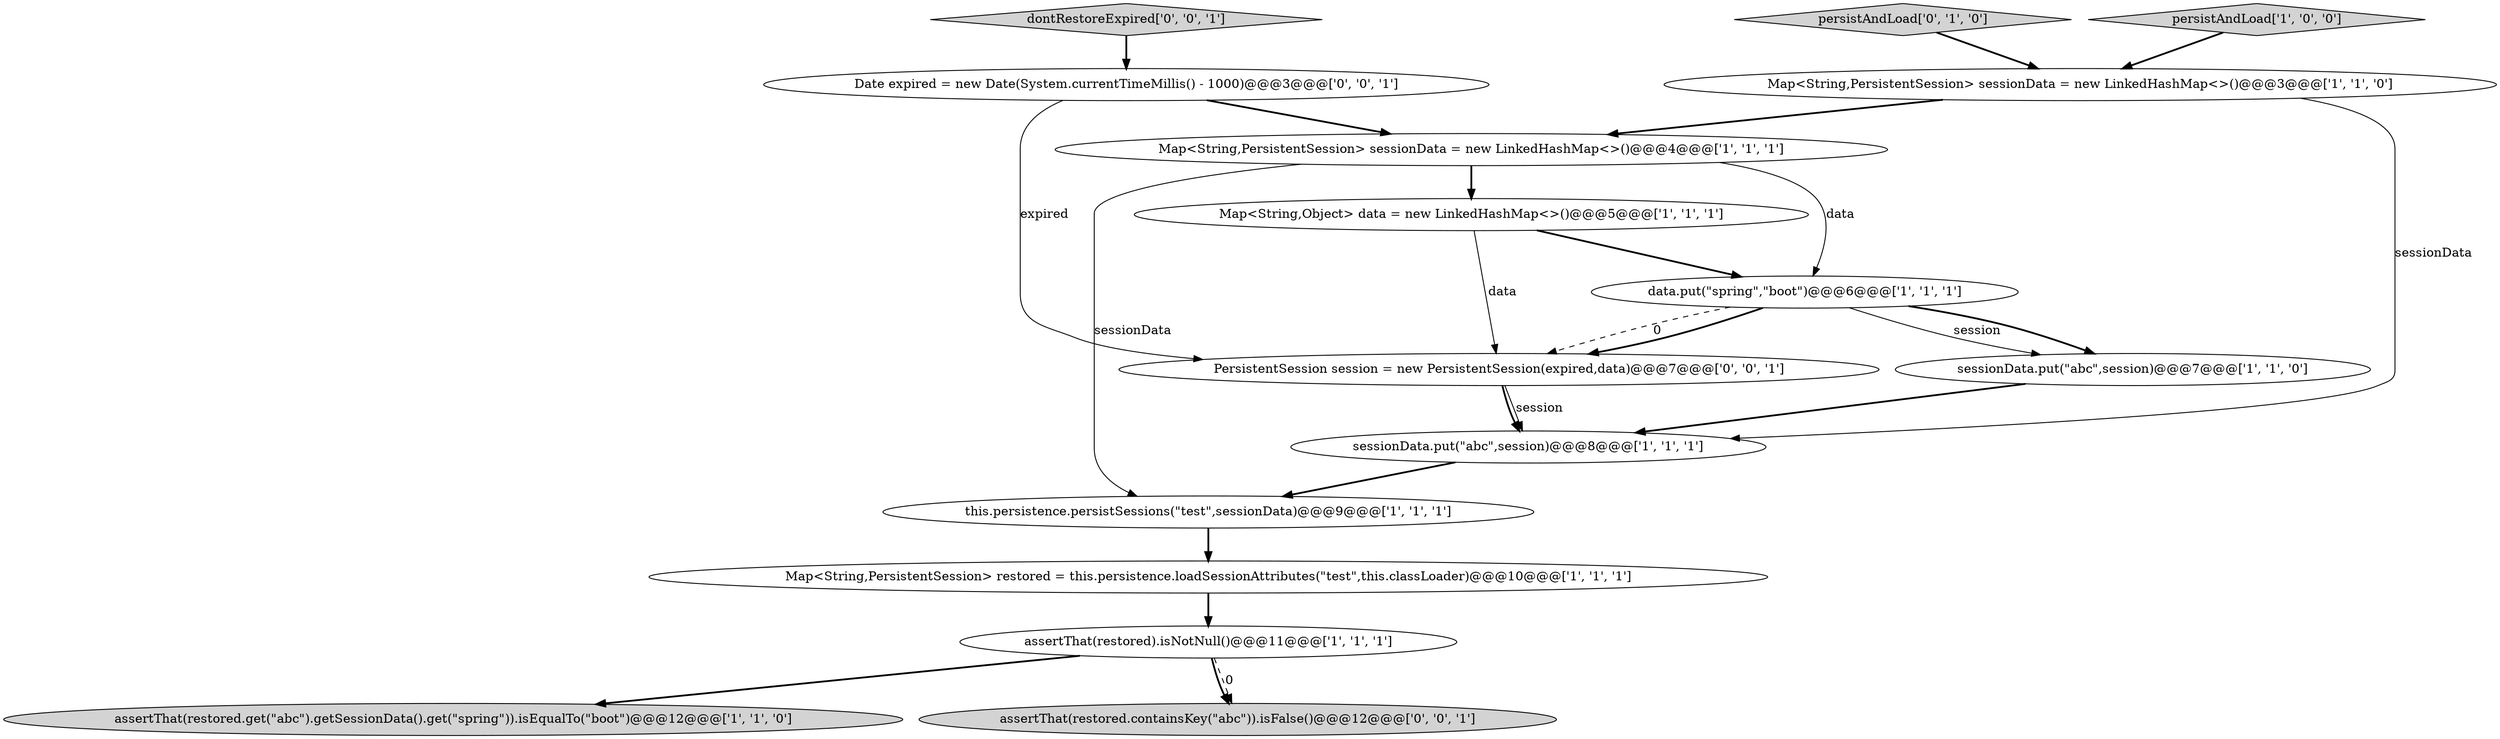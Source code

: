 digraph {
7 [style = filled, label = "assertThat(restored.get(\"abc\").getSessionData().get(\"spring\")).isEqualTo(\"boot\")@@@12@@@['1', '1', '0']", fillcolor = lightgray, shape = ellipse image = "AAA0AAABBB1BBB"];
1 [style = filled, label = "assertThat(restored).isNotNull()@@@11@@@['1', '1', '1']", fillcolor = white, shape = ellipse image = "AAA0AAABBB1BBB"];
9 [style = filled, label = "sessionData.put(\"abc\",session)@@@8@@@['1', '1', '1']", fillcolor = white, shape = ellipse image = "AAA0AAABBB1BBB"];
8 [style = filled, label = "data.put(\"spring\",\"boot\")@@@6@@@['1', '1', '1']", fillcolor = white, shape = ellipse image = "AAA0AAABBB1BBB"];
3 [style = filled, label = "Map<String,PersistentSession> sessionData = new LinkedHashMap<>()@@@4@@@['1', '1', '1']", fillcolor = white, shape = ellipse image = "AAA0AAABBB1BBB"];
0 [style = filled, label = "Map<String,Object> data = new LinkedHashMap<>()@@@5@@@['1', '1', '1']", fillcolor = white, shape = ellipse image = "AAA0AAABBB1BBB"];
6 [style = filled, label = "this.persistence.persistSessions(\"test\",sessionData)@@@9@@@['1', '1', '1']", fillcolor = white, shape = ellipse image = "AAA0AAABBB1BBB"];
2 [style = filled, label = "Map<String,PersistentSession> restored = this.persistence.loadSessionAttributes(\"test\",this.classLoader)@@@10@@@['1', '1', '1']", fillcolor = white, shape = ellipse image = "AAA0AAABBB1BBB"];
4 [style = filled, label = "sessionData.put(\"abc\",session)@@@7@@@['1', '1', '0']", fillcolor = white, shape = ellipse image = "AAA0AAABBB1BBB"];
12 [style = filled, label = "Date expired = new Date(System.currentTimeMillis() - 1000)@@@3@@@['0', '0', '1']", fillcolor = white, shape = ellipse image = "AAA0AAABBB3BBB"];
15 [style = filled, label = "assertThat(restored.containsKey(\"abc\")).isFalse()@@@12@@@['0', '0', '1']", fillcolor = lightgray, shape = ellipse image = "AAA0AAABBB3BBB"];
14 [style = filled, label = "PersistentSession session = new PersistentSession(expired,data)@@@7@@@['0', '0', '1']", fillcolor = white, shape = ellipse image = "AAA0AAABBB3BBB"];
10 [style = filled, label = "Map<String,PersistentSession> sessionData = new LinkedHashMap<>()@@@3@@@['1', '1', '0']", fillcolor = white, shape = ellipse image = "AAA0AAABBB1BBB"];
5 [style = filled, label = "persistAndLoad['1', '0', '0']", fillcolor = lightgray, shape = diamond image = "AAA0AAABBB1BBB"];
13 [style = filled, label = "dontRestoreExpired['0', '0', '1']", fillcolor = lightgray, shape = diamond image = "AAA0AAABBB3BBB"];
11 [style = filled, label = "persistAndLoad['0', '1', '0']", fillcolor = lightgray, shape = diamond image = "AAA0AAABBB2BBB"];
4->9 [style = bold, label=""];
5->10 [style = bold, label=""];
2->1 [style = bold, label=""];
1->15 [style = dashed, label="0"];
1->15 [style = bold, label=""];
8->14 [style = bold, label=""];
10->3 [style = bold, label=""];
12->14 [style = solid, label="expired"];
8->14 [style = dashed, label="0"];
1->7 [style = bold, label=""];
3->0 [style = bold, label=""];
9->6 [style = bold, label=""];
6->2 [style = bold, label=""];
3->8 [style = solid, label="data"];
13->12 [style = bold, label=""];
11->10 [style = bold, label=""];
8->4 [style = solid, label="session"];
0->8 [style = bold, label=""];
10->9 [style = solid, label="sessionData"];
0->14 [style = solid, label="data"];
14->9 [style = solid, label="session"];
14->9 [style = bold, label=""];
12->3 [style = bold, label=""];
8->4 [style = bold, label=""];
3->6 [style = solid, label="sessionData"];
}
